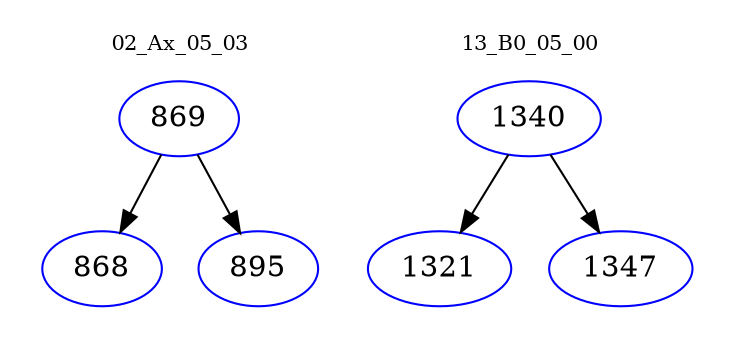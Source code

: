 digraph{
subgraph cluster_0 {
color = white
label = "02_Ax_05_03";
fontsize=10;
T0_869 [label="869", color="blue"]
T0_869 -> T0_868 [color="black"]
T0_868 [label="868", color="blue"]
T0_869 -> T0_895 [color="black"]
T0_895 [label="895", color="blue"]
}
subgraph cluster_1 {
color = white
label = "13_B0_05_00";
fontsize=10;
T1_1340 [label="1340", color="blue"]
T1_1340 -> T1_1321 [color="black"]
T1_1321 [label="1321", color="blue"]
T1_1340 -> T1_1347 [color="black"]
T1_1347 [label="1347", color="blue"]
}
}
